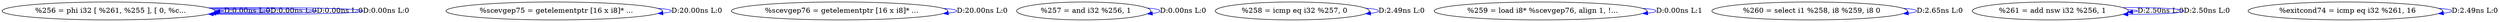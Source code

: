 digraph {
Node0x342cf60[label="  %256 = phi i32 [ %261, %255 ], [ 0, %c..."];
Node0x342cf60 -> Node0x342cf60[label="D:0.00ns L:0",color=blue];
Node0x342cf60 -> Node0x342cf60[label="D:0.00ns L:0",color=blue];
Node0x342cf60 -> Node0x342cf60[label="D:0.00ns L:0",color=blue];
Node0x342cf60 -> Node0x342cf60[label="D:0.00ns L:0",color=blue];
Node0x342d040[label="  %scevgep75 = getelementptr [16 x i8]* ..."];
Node0x342d040 -> Node0x342d040[label="D:20.00ns L:0",color=blue];
Node0x342d160[label="  %scevgep76 = getelementptr [16 x i8]* ..."];
Node0x342d160 -> Node0x342d160[label="D:20.00ns L:0",color=blue];
Node0x342d240[label="  %257 = and i32 %256, 1"];
Node0x342d240 -> Node0x342d240[label="D:0.00ns L:0",color=blue];
Node0x342d320[label="  %258 = icmp eq i32 %257, 0"];
Node0x342d320 -> Node0x342d320[label="D:2.49ns L:0",color=blue];
Node0x3436010[label="  %259 = load i8* %scevgep76, align 1, !..."];
Node0x3436010 -> Node0x3436010[label="D:0.00ns L:1",color=blue];
Node0x3436130[label="  %260 = select i1 %258, i8 %259, i8 0"];
Node0x3436130 -> Node0x3436130[label="D:2.65ns L:0",color=blue];
Node0x3436330[label="  %261 = add nsw i32 %256, 1"];
Node0x3436330 -> Node0x3436330[label="D:2.50ns L:0",color=blue];
Node0x3436330 -> Node0x3436330[label="D:2.50ns L:0",color=blue];
Node0x3436450[label="  %exitcond74 = icmp eq i32 %261, 16"];
Node0x3436450 -> Node0x3436450[label="D:2.49ns L:0",color=blue];
}
